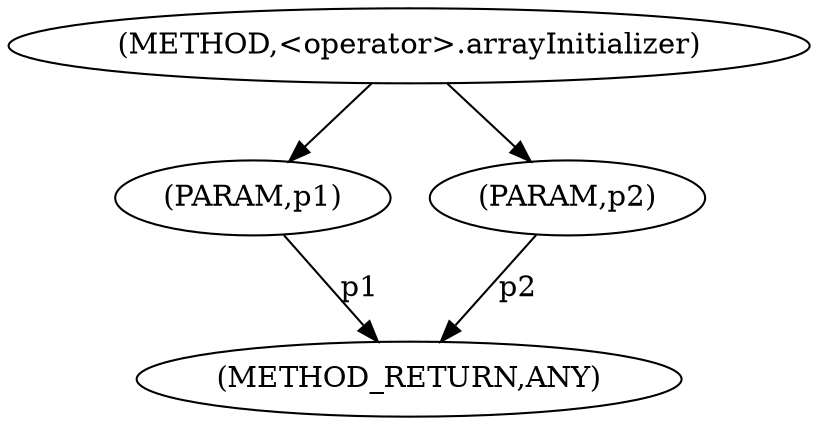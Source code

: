 digraph "&lt;operator&gt;.arrayInitializer" {  
"125" [label = <(METHOD,&lt;operator&gt;.arrayInitializer)> ]
"129" [label = <(METHOD_RETURN,ANY)> ]
"126" [label = <(PARAM,p1)> ]
"127" [label = <(PARAM,p2)> ]
  "126" -> "129"  [ label = "p1"] 
  "127" -> "129"  [ label = "p2"] 
  "125" -> "126" 
  "125" -> "127" 
}
